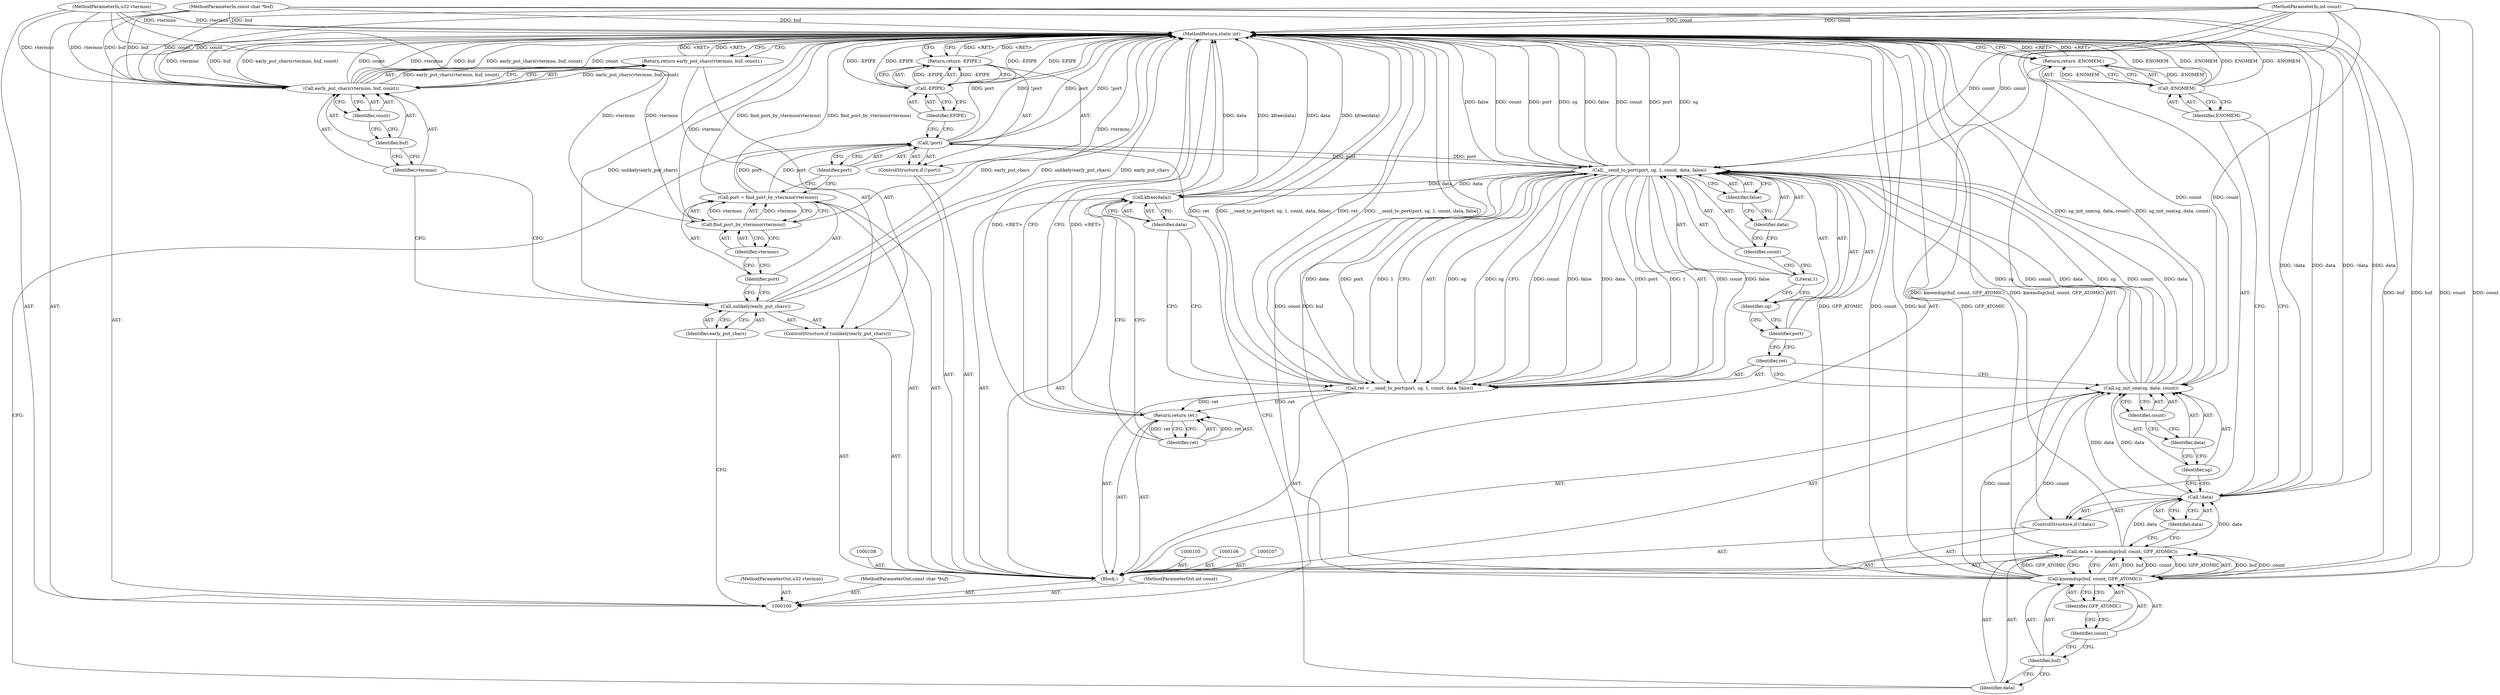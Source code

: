 digraph "0_linux_c4baad50297d84bde1a7ad45e50c73adae4a2192" {
"1000156" [label="(MethodReturn,static int)"];
"1000101" [label="(MethodParameterIn,u32 vtermno)"];
"1000219" [label="(MethodParameterOut,u32 vtermno)"];
"1000102" [label="(MethodParameterIn,const char *buf)"];
"1000220" [label="(MethodParameterOut,const char *buf)"];
"1000103" [label="(MethodParameterIn,int count)"];
"1000221" [label="(MethodParameterOut,int count)"];
"1000117" [label="(Call,port = find_port_by_vtermno(vtermno))"];
"1000118" [label="(Identifier,port)"];
"1000120" [label="(Identifier,vtermno)"];
"1000119" [label="(Call,find_port_by_vtermno(vtermno))"];
"1000121" [label="(ControlStructure,if (!port))"];
"1000122" [label="(Call,!port)"];
"1000123" [label="(Identifier,port)"];
"1000125" [label="(Call,-EPIPE)"];
"1000126" [label="(Identifier,EPIPE)"];
"1000124" [label="(Return,return -EPIPE;)"];
"1000127" [label="(Call,data = kmemdup(buf, count, GFP_ATOMIC))"];
"1000128" [label="(Identifier,data)"];
"1000130" [label="(Identifier,buf)"];
"1000131" [label="(Identifier,count)"];
"1000132" [label="(Identifier,GFP_ATOMIC)"];
"1000129" [label="(Call,kmemdup(buf, count, GFP_ATOMIC))"];
"1000133" [label="(ControlStructure,if (!data))"];
"1000134" [label="(Call,!data)"];
"1000135" [label="(Identifier,data)"];
"1000138" [label="(Identifier,ENOMEM)"];
"1000136" [label="(Return,return -ENOMEM;)"];
"1000137" [label="(Call,-ENOMEM)"];
"1000139" [label="(Call,sg_init_one(sg, data, count))"];
"1000140" [label="(Identifier,sg)"];
"1000141" [label="(Identifier,data)"];
"1000142" [label="(Identifier,count)"];
"1000104" [label="(Block,)"];
"1000143" [label="(Call,ret = __send_to_port(port, sg, 1, count, data, false))"];
"1000144" [label="(Identifier,ret)"];
"1000146" [label="(Identifier,port)"];
"1000147" [label="(Identifier,sg)"];
"1000148" [label="(Literal,1)"];
"1000149" [label="(Identifier,count)"];
"1000150" [label="(Identifier,data)"];
"1000151" [label="(Identifier,false)"];
"1000145" [label="(Call,__send_to_port(port, sg, 1, count, data, false))"];
"1000152" [label="(Call,kfree(data))"];
"1000153" [label="(Identifier,data)"];
"1000154" [label="(Return,return ret;)"];
"1000155" [label="(Identifier,ret)"];
"1000111" [label="(Identifier,early_put_chars)"];
"1000109" [label="(ControlStructure,if (unlikely(early_put_chars)))"];
"1000110" [label="(Call,unlikely(early_put_chars))"];
"1000113" [label="(Call,early_put_chars(vtermno, buf, count))"];
"1000114" [label="(Identifier,vtermno)"];
"1000112" [label="(Return,return early_put_chars(vtermno, buf, count);)"];
"1000115" [label="(Identifier,buf)"];
"1000116" [label="(Identifier,count)"];
"1000156" -> "1000100"  [label="AST: "];
"1000156" -> "1000112"  [label="CFG: "];
"1000156" -> "1000124"  [label="CFG: "];
"1000156" -> "1000136"  [label="CFG: "];
"1000156" -> "1000154"  [label="CFG: "];
"1000136" -> "1000156"  [label="DDG: <RET>"];
"1000124" -> "1000156"  [label="DDG: <RET>"];
"1000112" -> "1000156"  [label="DDG: <RET>"];
"1000125" -> "1000156"  [label="DDG: -EPIPE"];
"1000125" -> "1000156"  [label="DDG: EPIPE"];
"1000145" -> "1000156"  [label="DDG: false"];
"1000145" -> "1000156"  [label="DDG: count"];
"1000145" -> "1000156"  [label="DDG: port"];
"1000145" -> "1000156"  [label="DDG: sg"];
"1000113" -> "1000156"  [label="DDG: vtermno"];
"1000113" -> "1000156"  [label="DDG: buf"];
"1000113" -> "1000156"  [label="DDG: early_put_chars(vtermno, buf, count)"];
"1000113" -> "1000156"  [label="DDG: count"];
"1000152" -> "1000156"  [label="DDG: kfree(data)"];
"1000152" -> "1000156"  [label="DDG: data"];
"1000102" -> "1000156"  [label="DDG: buf"];
"1000137" -> "1000156"  [label="DDG: ENOMEM"];
"1000137" -> "1000156"  [label="DDG: -ENOMEM"];
"1000117" -> "1000156"  [label="DDG: find_port_by_vtermno(vtermno)"];
"1000129" -> "1000156"  [label="DDG: count"];
"1000129" -> "1000156"  [label="DDG: buf"];
"1000129" -> "1000156"  [label="DDG: GFP_ATOMIC"];
"1000122" -> "1000156"  [label="DDG: port"];
"1000122" -> "1000156"  [label="DDG: !port"];
"1000139" -> "1000156"  [label="DDG: sg_init_one(sg, data, count)"];
"1000127" -> "1000156"  [label="DDG: kmemdup(buf, count, GFP_ATOMIC)"];
"1000103" -> "1000156"  [label="DDG: count"];
"1000143" -> "1000156"  [label="DDG: ret"];
"1000143" -> "1000156"  [label="DDG: __send_to_port(port, sg, 1, count, data, false)"];
"1000134" -> "1000156"  [label="DDG: !data"];
"1000134" -> "1000156"  [label="DDG: data"];
"1000101" -> "1000156"  [label="DDG: vtermno"];
"1000110" -> "1000156"  [label="DDG: unlikely(early_put_chars)"];
"1000110" -> "1000156"  [label="DDG: early_put_chars"];
"1000119" -> "1000156"  [label="DDG: vtermno"];
"1000154" -> "1000156"  [label="DDG: <RET>"];
"1000101" -> "1000100"  [label="AST: "];
"1000101" -> "1000156"  [label="DDG: vtermno"];
"1000101" -> "1000113"  [label="DDG: vtermno"];
"1000101" -> "1000119"  [label="DDG: vtermno"];
"1000219" -> "1000100"  [label="AST: "];
"1000102" -> "1000100"  [label="AST: "];
"1000102" -> "1000156"  [label="DDG: buf"];
"1000102" -> "1000113"  [label="DDG: buf"];
"1000102" -> "1000129"  [label="DDG: buf"];
"1000220" -> "1000100"  [label="AST: "];
"1000103" -> "1000100"  [label="AST: "];
"1000103" -> "1000156"  [label="DDG: count"];
"1000103" -> "1000113"  [label="DDG: count"];
"1000103" -> "1000129"  [label="DDG: count"];
"1000103" -> "1000139"  [label="DDG: count"];
"1000103" -> "1000145"  [label="DDG: count"];
"1000221" -> "1000100"  [label="AST: "];
"1000117" -> "1000104"  [label="AST: "];
"1000117" -> "1000119"  [label="CFG: "];
"1000118" -> "1000117"  [label="AST: "];
"1000119" -> "1000117"  [label="AST: "];
"1000123" -> "1000117"  [label="CFG: "];
"1000117" -> "1000156"  [label="DDG: find_port_by_vtermno(vtermno)"];
"1000119" -> "1000117"  [label="DDG: vtermno"];
"1000117" -> "1000122"  [label="DDG: port"];
"1000118" -> "1000117"  [label="AST: "];
"1000118" -> "1000110"  [label="CFG: "];
"1000120" -> "1000118"  [label="CFG: "];
"1000120" -> "1000119"  [label="AST: "];
"1000120" -> "1000118"  [label="CFG: "];
"1000119" -> "1000120"  [label="CFG: "];
"1000119" -> "1000117"  [label="AST: "];
"1000119" -> "1000120"  [label="CFG: "];
"1000120" -> "1000119"  [label="AST: "];
"1000117" -> "1000119"  [label="CFG: "];
"1000119" -> "1000156"  [label="DDG: vtermno"];
"1000119" -> "1000117"  [label="DDG: vtermno"];
"1000101" -> "1000119"  [label="DDG: vtermno"];
"1000121" -> "1000104"  [label="AST: "];
"1000122" -> "1000121"  [label="AST: "];
"1000124" -> "1000121"  [label="AST: "];
"1000122" -> "1000121"  [label="AST: "];
"1000122" -> "1000123"  [label="CFG: "];
"1000123" -> "1000122"  [label="AST: "];
"1000126" -> "1000122"  [label="CFG: "];
"1000128" -> "1000122"  [label="CFG: "];
"1000122" -> "1000156"  [label="DDG: port"];
"1000122" -> "1000156"  [label="DDG: !port"];
"1000117" -> "1000122"  [label="DDG: port"];
"1000122" -> "1000145"  [label="DDG: port"];
"1000123" -> "1000122"  [label="AST: "];
"1000123" -> "1000117"  [label="CFG: "];
"1000122" -> "1000123"  [label="CFG: "];
"1000125" -> "1000124"  [label="AST: "];
"1000125" -> "1000126"  [label="CFG: "];
"1000126" -> "1000125"  [label="AST: "];
"1000124" -> "1000125"  [label="CFG: "];
"1000125" -> "1000156"  [label="DDG: -EPIPE"];
"1000125" -> "1000156"  [label="DDG: EPIPE"];
"1000125" -> "1000124"  [label="DDG: -EPIPE"];
"1000126" -> "1000125"  [label="AST: "];
"1000126" -> "1000122"  [label="CFG: "];
"1000125" -> "1000126"  [label="CFG: "];
"1000124" -> "1000121"  [label="AST: "];
"1000124" -> "1000125"  [label="CFG: "];
"1000125" -> "1000124"  [label="AST: "];
"1000156" -> "1000124"  [label="CFG: "];
"1000124" -> "1000156"  [label="DDG: <RET>"];
"1000125" -> "1000124"  [label="DDG: -EPIPE"];
"1000127" -> "1000104"  [label="AST: "];
"1000127" -> "1000129"  [label="CFG: "];
"1000128" -> "1000127"  [label="AST: "];
"1000129" -> "1000127"  [label="AST: "];
"1000135" -> "1000127"  [label="CFG: "];
"1000127" -> "1000156"  [label="DDG: kmemdup(buf, count, GFP_ATOMIC)"];
"1000129" -> "1000127"  [label="DDG: buf"];
"1000129" -> "1000127"  [label="DDG: count"];
"1000129" -> "1000127"  [label="DDG: GFP_ATOMIC"];
"1000127" -> "1000134"  [label="DDG: data"];
"1000128" -> "1000127"  [label="AST: "];
"1000128" -> "1000122"  [label="CFG: "];
"1000130" -> "1000128"  [label="CFG: "];
"1000130" -> "1000129"  [label="AST: "];
"1000130" -> "1000128"  [label="CFG: "];
"1000131" -> "1000130"  [label="CFG: "];
"1000131" -> "1000129"  [label="AST: "];
"1000131" -> "1000130"  [label="CFG: "];
"1000132" -> "1000131"  [label="CFG: "];
"1000132" -> "1000129"  [label="AST: "];
"1000132" -> "1000131"  [label="CFG: "];
"1000129" -> "1000132"  [label="CFG: "];
"1000129" -> "1000127"  [label="AST: "];
"1000129" -> "1000132"  [label="CFG: "];
"1000130" -> "1000129"  [label="AST: "];
"1000131" -> "1000129"  [label="AST: "];
"1000132" -> "1000129"  [label="AST: "];
"1000127" -> "1000129"  [label="CFG: "];
"1000129" -> "1000156"  [label="DDG: count"];
"1000129" -> "1000156"  [label="DDG: buf"];
"1000129" -> "1000156"  [label="DDG: GFP_ATOMIC"];
"1000129" -> "1000127"  [label="DDG: buf"];
"1000129" -> "1000127"  [label="DDG: count"];
"1000129" -> "1000127"  [label="DDG: GFP_ATOMIC"];
"1000102" -> "1000129"  [label="DDG: buf"];
"1000103" -> "1000129"  [label="DDG: count"];
"1000129" -> "1000139"  [label="DDG: count"];
"1000133" -> "1000104"  [label="AST: "];
"1000134" -> "1000133"  [label="AST: "];
"1000136" -> "1000133"  [label="AST: "];
"1000134" -> "1000133"  [label="AST: "];
"1000134" -> "1000135"  [label="CFG: "];
"1000135" -> "1000134"  [label="AST: "];
"1000138" -> "1000134"  [label="CFG: "];
"1000140" -> "1000134"  [label="CFG: "];
"1000134" -> "1000156"  [label="DDG: !data"];
"1000134" -> "1000156"  [label="DDG: data"];
"1000127" -> "1000134"  [label="DDG: data"];
"1000134" -> "1000139"  [label="DDG: data"];
"1000135" -> "1000134"  [label="AST: "];
"1000135" -> "1000127"  [label="CFG: "];
"1000134" -> "1000135"  [label="CFG: "];
"1000138" -> "1000137"  [label="AST: "];
"1000138" -> "1000134"  [label="CFG: "];
"1000137" -> "1000138"  [label="CFG: "];
"1000136" -> "1000133"  [label="AST: "];
"1000136" -> "1000137"  [label="CFG: "];
"1000137" -> "1000136"  [label="AST: "];
"1000156" -> "1000136"  [label="CFG: "];
"1000136" -> "1000156"  [label="DDG: <RET>"];
"1000137" -> "1000136"  [label="DDG: -ENOMEM"];
"1000137" -> "1000136"  [label="AST: "];
"1000137" -> "1000138"  [label="CFG: "];
"1000138" -> "1000137"  [label="AST: "];
"1000136" -> "1000137"  [label="CFG: "];
"1000137" -> "1000156"  [label="DDG: ENOMEM"];
"1000137" -> "1000156"  [label="DDG: -ENOMEM"];
"1000137" -> "1000136"  [label="DDG: -ENOMEM"];
"1000139" -> "1000104"  [label="AST: "];
"1000139" -> "1000142"  [label="CFG: "];
"1000140" -> "1000139"  [label="AST: "];
"1000141" -> "1000139"  [label="AST: "];
"1000142" -> "1000139"  [label="AST: "];
"1000144" -> "1000139"  [label="CFG: "];
"1000139" -> "1000156"  [label="DDG: sg_init_one(sg, data, count)"];
"1000134" -> "1000139"  [label="DDG: data"];
"1000129" -> "1000139"  [label="DDG: count"];
"1000103" -> "1000139"  [label="DDG: count"];
"1000139" -> "1000145"  [label="DDG: sg"];
"1000139" -> "1000145"  [label="DDG: count"];
"1000139" -> "1000145"  [label="DDG: data"];
"1000140" -> "1000139"  [label="AST: "];
"1000140" -> "1000134"  [label="CFG: "];
"1000141" -> "1000140"  [label="CFG: "];
"1000141" -> "1000139"  [label="AST: "];
"1000141" -> "1000140"  [label="CFG: "];
"1000142" -> "1000141"  [label="CFG: "];
"1000142" -> "1000139"  [label="AST: "];
"1000142" -> "1000141"  [label="CFG: "];
"1000139" -> "1000142"  [label="CFG: "];
"1000104" -> "1000100"  [label="AST: "];
"1000105" -> "1000104"  [label="AST: "];
"1000106" -> "1000104"  [label="AST: "];
"1000107" -> "1000104"  [label="AST: "];
"1000108" -> "1000104"  [label="AST: "];
"1000109" -> "1000104"  [label="AST: "];
"1000117" -> "1000104"  [label="AST: "];
"1000121" -> "1000104"  [label="AST: "];
"1000127" -> "1000104"  [label="AST: "];
"1000133" -> "1000104"  [label="AST: "];
"1000139" -> "1000104"  [label="AST: "];
"1000143" -> "1000104"  [label="AST: "];
"1000152" -> "1000104"  [label="AST: "];
"1000154" -> "1000104"  [label="AST: "];
"1000143" -> "1000104"  [label="AST: "];
"1000143" -> "1000145"  [label="CFG: "];
"1000144" -> "1000143"  [label="AST: "];
"1000145" -> "1000143"  [label="AST: "];
"1000153" -> "1000143"  [label="CFG: "];
"1000143" -> "1000156"  [label="DDG: ret"];
"1000143" -> "1000156"  [label="DDG: __send_to_port(port, sg, 1, count, data, false)"];
"1000145" -> "1000143"  [label="DDG: sg"];
"1000145" -> "1000143"  [label="DDG: count"];
"1000145" -> "1000143"  [label="DDG: false"];
"1000145" -> "1000143"  [label="DDG: data"];
"1000145" -> "1000143"  [label="DDG: port"];
"1000145" -> "1000143"  [label="DDG: 1"];
"1000143" -> "1000154"  [label="DDG: ret"];
"1000144" -> "1000143"  [label="AST: "];
"1000144" -> "1000139"  [label="CFG: "];
"1000146" -> "1000144"  [label="CFG: "];
"1000146" -> "1000145"  [label="AST: "];
"1000146" -> "1000144"  [label="CFG: "];
"1000147" -> "1000146"  [label="CFG: "];
"1000147" -> "1000145"  [label="AST: "];
"1000147" -> "1000146"  [label="CFG: "];
"1000148" -> "1000147"  [label="CFG: "];
"1000148" -> "1000145"  [label="AST: "];
"1000148" -> "1000147"  [label="CFG: "];
"1000149" -> "1000148"  [label="CFG: "];
"1000149" -> "1000145"  [label="AST: "];
"1000149" -> "1000148"  [label="CFG: "];
"1000150" -> "1000149"  [label="CFG: "];
"1000150" -> "1000145"  [label="AST: "];
"1000150" -> "1000149"  [label="CFG: "];
"1000151" -> "1000150"  [label="CFG: "];
"1000151" -> "1000145"  [label="AST: "];
"1000151" -> "1000150"  [label="CFG: "];
"1000145" -> "1000151"  [label="CFG: "];
"1000145" -> "1000143"  [label="AST: "];
"1000145" -> "1000151"  [label="CFG: "];
"1000146" -> "1000145"  [label="AST: "];
"1000147" -> "1000145"  [label="AST: "];
"1000148" -> "1000145"  [label="AST: "];
"1000149" -> "1000145"  [label="AST: "];
"1000150" -> "1000145"  [label="AST: "];
"1000151" -> "1000145"  [label="AST: "];
"1000143" -> "1000145"  [label="CFG: "];
"1000145" -> "1000156"  [label="DDG: false"];
"1000145" -> "1000156"  [label="DDG: count"];
"1000145" -> "1000156"  [label="DDG: port"];
"1000145" -> "1000156"  [label="DDG: sg"];
"1000145" -> "1000143"  [label="DDG: sg"];
"1000145" -> "1000143"  [label="DDG: count"];
"1000145" -> "1000143"  [label="DDG: false"];
"1000145" -> "1000143"  [label="DDG: data"];
"1000145" -> "1000143"  [label="DDG: port"];
"1000145" -> "1000143"  [label="DDG: 1"];
"1000122" -> "1000145"  [label="DDG: port"];
"1000139" -> "1000145"  [label="DDG: sg"];
"1000139" -> "1000145"  [label="DDG: count"];
"1000139" -> "1000145"  [label="DDG: data"];
"1000103" -> "1000145"  [label="DDG: count"];
"1000145" -> "1000152"  [label="DDG: data"];
"1000152" -> "1000104"  [label="AST: "];
"1000152" -> "1000153"  [label="CFG: "];
"1000153" -> "1000152"  [label="AST: "];
"1000155" -> "1000152"  [label="CFG: "];
"1000152" -> "1000156"  [label="DDG: kfree(data)"];
"1000152" -> "1000156"  [label="DDG: data"];
"1000145" -> "1000152"  [label="DDG: data"];
"1000153" -> "1000152"  [label="AST: "];
"1000153" -> "1000143"  [label="CFG: "];
"1000152" -> "1000153"  [label="CFG: "];
"1000154" -> "1000104"  [label="AST: "];
"1000154" -> "1000155"  [label="CFG: "];
"1000155" -> "1000154"  [label="AST: "];
"1000156" -> "1000154"  [label="CFG: "];
"1000154" -> "1000156"  [label="DDG: <RET>"];
"1000155" -> "1000154"  [label="DDG: ret"];
"1000143" -> "1000154"  [label="DDG: ret"];
"1000155" -> "1000154"  [label="AST: "];
"1000155" -> "1000152"  [label="CFG: "];
"1000154" -> "1000155"  [label="CFG: "];
"1000155" -> "1000154"  [label="DDG: ret"];
"1000111" -> "1000110"  [label="AST: "];
"1000111" -> "1000100"  [label="CFG: "];
"1000110" -> "1000111"  [label="CFG: "];
"1000109" -> "1000104"  [label="AST: "];
"1000110" -> "1000109"  [label="AST: "];
"1000112" -> "1000109"  [label="AST: "];
"1000110" -> "1000109"  [label="AST: "];
"1000110" -> "1000111"  [label="CFG: "];
"1000111" -> "1000110"  [label="AST: "];
"1000114" -> "1000110"  [label="CFG: "];
"1000118" -> "1000110"  [label="CFG: "];
"1000110" -> "1000156"  [label="DDG: unlikely(early_put_chars)"];
"1000110" -> "1000156"  [label="DDG: early_put_chars"];
"1000113" -> "1000112"  [label="AST: "];
"1000113" -> "1000116"  [label="CFG: "];
"1000114" -> "1000113"  [label="AST: "];
"1000115" -> "1000113"  [label="AST: "];
"1000116" -> "1000113"  [label="AST: "];
"1000112" -> "1000113"  [label="CFG: "];
"1000113" -> "1000156"  [label="DDG: vtermno"];
"1000113" -> "1000156"  [label="DDG: buf"];
"1000113" -> "1000156"  [label="DDG: early_put_chars(vtermno, buf, count)"];
"1000113" -> "1000156"  [label="DDG: count"];
"1000113" -> "1000112"  [label="DDG: early_put_chars(vtermno, buf, count)"];
"1000101" -> "1000113"  [label="DDG: vtermno"];
"1000102" -> "1000113"  [label="DDG: buf"];
"1000103" -> "1000113"  [label="DDG: count"];
"1000114" -> "1000113"  [label="AST: "];
"1000114" -> "1000110"  [label="CFG: "];
"1000115" -> "1000114"  [label="CFG: "];
"1000112" -> "1000109"  [label="AST: "];
"1000112" -> "1000113"  [label="CFG: "];
"1000113" -> "1000112"  [label="AST: "];
"1000156" -> "1000112"  [label="CFG: "];
"1000112" -> "1000156"  [label="DDG: <RET>"];
"1000113" -> "1000112"  [label="DDG: early_put_chars(vtermno, buf, count)"];
"1000115" -> "1000113"  [label="AST: "];
"1000115" -> "1000114"  [label="CFG: "];
"1000116" -> "1000115"  [label="CFG: "];
"1000116" -> "1000113"  [label="AST: "];
"1000116" -> "1000115"  [label="CFG: "];
"1000113" -> "1000116"  [label="CFG: "];
}
